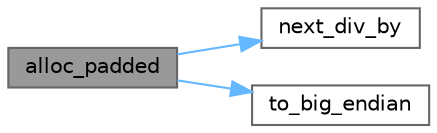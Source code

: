 digraph "alloc_padded"
{
 // INTERACTIVE_SVG=YES
 // LATEX_PDF_SIZE
  bgcolor="transparent";
  edge [fontname=Helvetica,fontsize=10,labelfontname=Helvetica,labelfontsize=10];
  node [fontname=Helvetica,fontsize=10,shape=box,height=0.2,width=0.4];
  rankdir="LR";
  Node1 [id="Node000001",label="alloc_padded",height=0.2,width=0.4,color="gray40", fillcolor="grey60", style="filled", fontcolor="black",tooltip="Allocate buffer of correct size for computing hash code."];
  Node1 -> Node2 [id="edge1_Node000001_Node000002",color="steelblue1",style="solid",tooltip=" "];
  Node2 [id="Node000002",label="next_div_by",height=0.2,width=0.4,color="grey40", fillcolor="white", style="filled",URL="$group__Hash__Utility.html#ga2f56d7c5d4d0a61f36bdafd0abd32191",tooltip="Return next number evenly divisible by specified number."];
  Node1 -> Node3 [id="edge2_Node000001_Node000003",color="steelblue1",style="solid",tooltip=" "];
  Node3 [id="Node000003",label="to_big_endian",height=0.2,width=0.4,color="grey40", fillcolor="white", style="filled",URL="$group__Hash__Utility.html#gac77df34e18fbd8a9ae82a50cf65d6cf4",tooltip="Convert number from little endian to big endian."];
}

